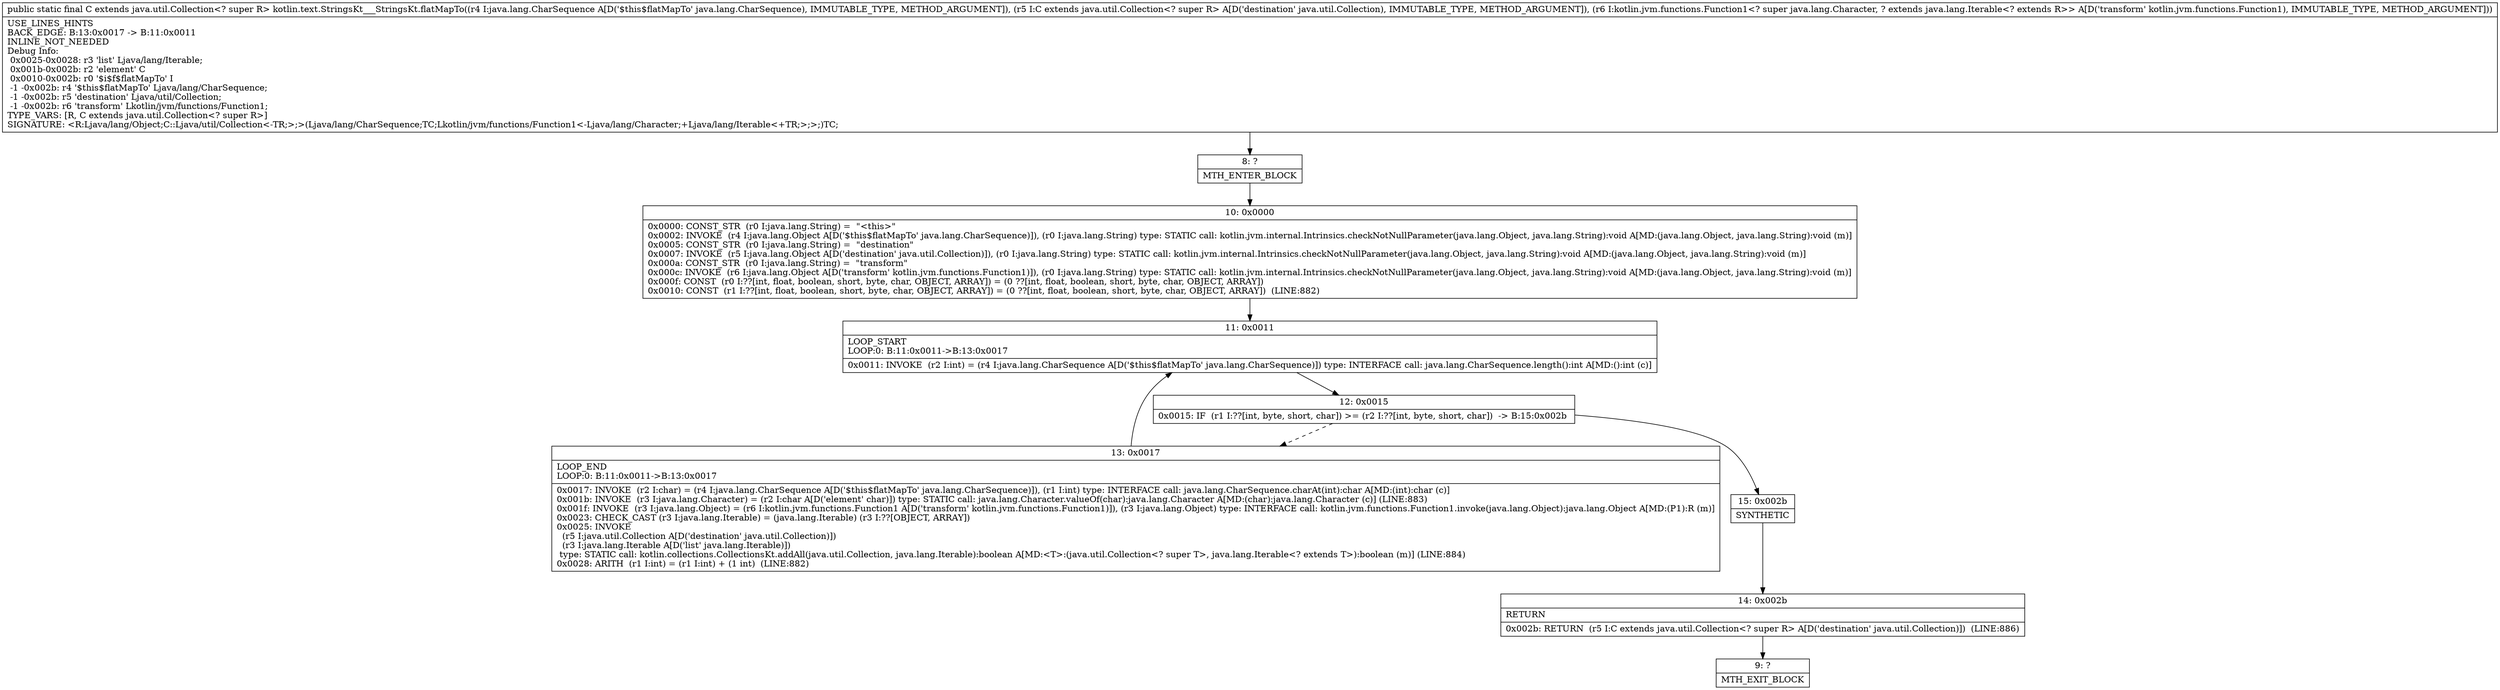 digraph "CFG forkotlin.text.StringsKt___StringsKt.flatMapTo(Ljava\/lang\/CharSequence;Ljava\/util\/Collection;Lkotlin\/jvm\/functions\/Function1;)Ljava\/util\/Collection;" {
Node_8 [shape=record,label="{8\:\ ?|MTH_ENTER_BLOCK\l}"];
Node_10 [shape=record,label="{10\:\ 0x0000|0x0000: CONST_STR  (r0 I:java.lang.String) =  \"\<this\>\" \l0x0002: INVOKE  (r4 I:java.lang.Object A[D('$this$flatMapTo' java.lang.CharSequence)]), (r0 I:java.lang.String) type: STATIC call: kotlin.jvm.internal.Intrinsics.checkNotNullParameter(java.lang.Object, java.lang.String):void A[MD:(java.lang.Object, java.lang.String):void (m)]\l0x0005: CONST_STR  (r0 I:java.lang.String) =  \"destination\" \l0x0007: INVOKE  (r5 I:java.lang.Object A[D('destination' java.util.Collection)]), (r0 I:java.lang.String) type: STATIC call: kotlin.jvm.internal.Intrinsics.checkNotNullParameter(java.lang.Object, java.lang.String):void A[MD:(java.lang.Object, java.lang.String):void (m)]\l0x000a: CONST_STR  (r0 I:java.lang.String) =  \"transform\" \l0x000c: INVOKE  (r6 I:java.lang.Object A[D('transform' kotlin.jvm.functions.Function1)]), (r0 I:java.lang.String) type: STATIC call: kotlin.jvm.internal.Intrinsics.checkNotNullParameter(java.lang.Object, java.lang.String):void A[MD:(java.lang.Object, java.lang.String):void (m)]\l0x000f: CONST  (r0 I:??[int, float, boolean, short, byte, char, OBJECT, ARRAY]) = (0 ??[int, float, boolean, short, byte, char, OBJECT, ARRAY]) \l0x0010: CONST  (r1 I:??[int, float, boolean, short, byte, char, OBJECT, ARRAY]) = (0 ??[int, float, boolean, short, byte, char, OBJECT, ARRAY])  (LINE:882)\l}"];
Node_11 [shape=record,label="{11\:\ 0x0011|LOOP_START\lLOOP:0: B:11:0x0011\-\>B:13:0x0017\l|0x0011: INVOKE  (r2 I:int) = (r4 I:java.lang.CharSequence A[D('$this$flatMapTo' java.lang.CharSequence)]) type: INTERFACE call: java.lang.CharSequence.length():int A[MD:():int (c)]\l}"];
Node_12 [shape=record,label="{12\:\ 0x0015|0x0015: IF  (r1 I:??[int, byte, short, char]) \>= (r2 I:??[int, byte, short, char])  \-\> B:15:0x002b \l}"];
Node_13 [shape=record,label="{13\:\ 0x0017|LOOP_END\lLOOP:0: B:11:0x0011\-\>B:13:0x0017\l|0x0017: INVOKE  (r2 I:char) = (r4 I:java.lang.CharSequence A[D('$this$flatMapTo' java.lang.CharSequence)]), (r1 I:int) type: INTERFACE call: java.lang.CharSequence.charAt(int):char A[MD:(int):char (c)]\l0x001b: INVOKE  (r3 I:java.lang.Character) = (r2 I:char A[D('element' char)]) type: STATIC call: java.lang.Character.valueOf(char):java.lang.Character A[MD:(char):java.lang.Character (c)] (LINE:883)\l0x001f: INVOKE  (r3 I:java.lang.Object) = (r6 I:kotlin.jvm.functions.Function1 A[D('transform' kotlin.jvm.functions.Function1)]), (r3 I:java.lang.Object) type: INTERFACE call: kotlin.jvm.functions.Function1.invoke(java.lang.Object):java.lang.Object A[MD:(P1):R (m)]\l0x0023: CHECK_CAST (r3 I:java.lang.Iterable) = (java.lang.Iterable) (r3 I:??[OBJECT, ARRAY]) \l0x0025: INVOKE  \l  (r5 I:java.util.Collection A[D('destination' java.util.Collection)])\l  (r3 I:java.lang.Iterable A[D('list' java.lang.Iterable)])\l type: STATIC call: kotlin.collections.CollectionsKt.addAll(java.util.Collection, java.lang.Iterable):boolean A[MD:\<T\>:(java.util.Collection\<? super T\>, java.lang.Iterable\<? extends T\>):boolean (m)] (LINE:884)\l0x0028: ARITH  (r1 I:int) = (r1 I:int) + (1 int)  (LINE:882)\l}"];
Node_15 [shape=record,label="{15\:\ 0x002b|SYNTHETIC\l}"];
Node_14 [shape=record,label="{14\:\ 0x002b|RETURN\l|0x002b: RETURN  (r5 I:C extends java.util.Collection\<? super R\> A[D('destination' java.util.Collection)])  (LINE:886)\l}"];
Node_9 [shape=record,label="{9\:\ ?|MTH_EXIT_BLOCK\l}"];
MethodNode[shape=record,label="{public static final C extends java.util.Collection\<? super R\> kotlin.text.StringsKt___StringsKt.flatMapTo((r4 I:java.lang.CharSequence A[D('$this$flatMapTo' java.lang.CharSequence), IMMUTABLE_TYPE, METHOD_ARGUMENT]), (r5 I:C extends java.util.Collection\<? super R\> A[D('destination' java.util.Collection), IMMUTABLE_TYPE, METHOD_ARGUMENT]), (r6 I:kotlin.jvm.functions.Function1\<? super java.lang.Character, ? extends java.lang.Iterable\<? extends R\>\> A[D('transform' kotlin.jvm.functions.Function1), IMMUTABLE_TYPE, METHOD_ARGUMENT]))  | USE_LINES_HINTS\lBACK_EDGE: B:13:0x0017 \-\> B:11:0x0011\lINLINE_NOT_NEEDED\lDebug Info:\l  0x0025\-0x0028: r3 'list' Ljava\/lang\/Iterable;\l  0x001b\-0x002b: r2 'element' C\l  0x0010\-0x002b: r0 '$i$f$flatMapTo' I\l  \-1 \-0x002b: r4 '$this$flatMapTo' Ljava\/lang\/CharSequence;\l  \-1 \-0x002b: r5 'destination' Ljava\/util\/Collection;\l  \-1 \-0x002b: r6 'transform' Lkotlin\/jvm\/functions\/Function1;\lTYPE_VARS: [R, C extends java.util.Collection\<? super R\>]\lSIGNATURE: \<R:Ljava\/lang\/Object;C::Ljava\/util\/Collection\<\-TR;\>;\>(Ljava\/lang\/CharSequence;TC;Lkotlin\/jvm\/functions\/Function1\<\-Ljava\/lang\/Character;+Ljava\/lang\/Iterable\<+TR;\>;\>;)TC;\l}"];
MethodNode -> Node_8;Node_8 -> Node_10;
Node_10 -> Node_11;
Node_11 -> Node_12;
Node_12 -> Node_13[style=dashed];
Node_12 -> Node_15;
Node_13 -> Node_11;
Node_15 -> Node_14;
Node_14 -> Node_9;
}

